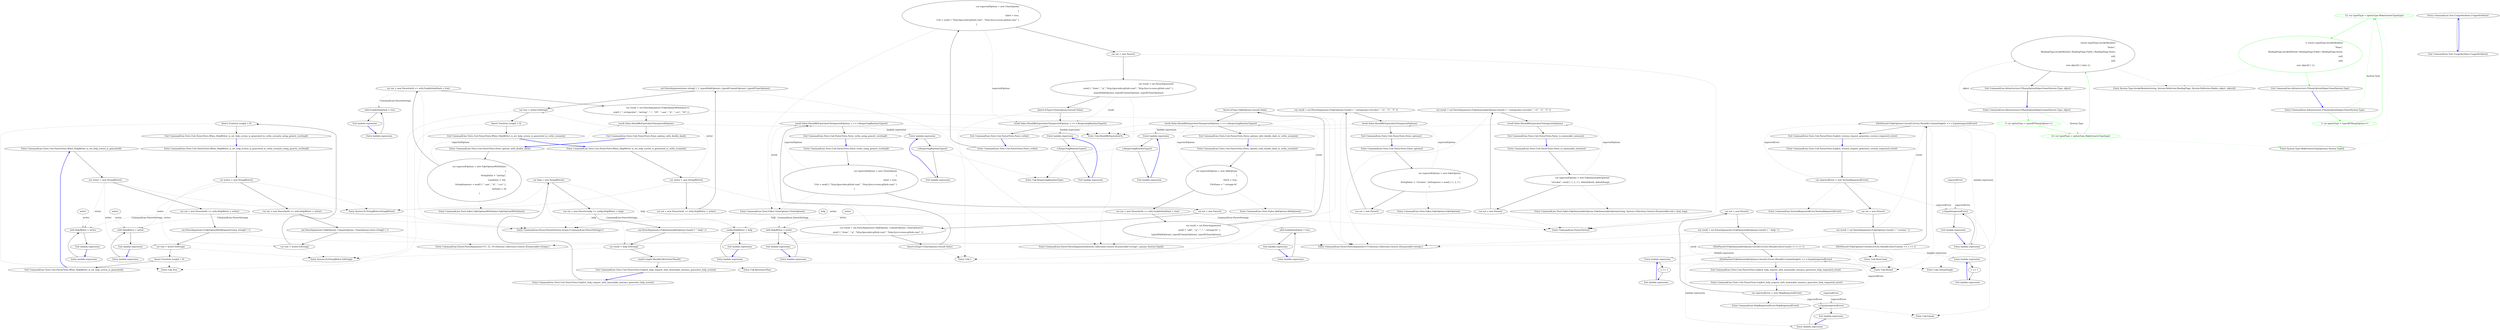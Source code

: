 digraph  {
m0_0 [cluster="CommandLine.Tests.Unit.ParserTests.When_HelpWriter_is_set_help_screen_is_generated()", file="ParserTests.cs", label="Entry CommandLine.Tests.Unit.ParserTests.When_HelpWriter_is_set_help_screen_is_generated()", span="13-13"];
m0_1 [cluster="CommandLine.Tests.Unit.ParserTests.When_HelpWriter_is_set_help_screen_is_generated()", file="ParserTests.cs", label="var writer = new StringWriter()", span="16-16"];
m0_2 [cluster="CommandLine.Tests.Unit.ParserTests.When_HelpWriter_is_set_help_screen_is_generated()", file="ParserTests.cs", label="var sut = new Parser(with => with.HelpWriter = writer)", span="17-17"];
m0_4 [cluster="CommandLine.Tests.Unit.ParserTests.When_HelpWriter_is_set_help_screen_is_generated()", file="ParserTests.cs", label="var text = writer.ToString()", span="23-23"];
m0_3 [cluster="CommandLine.Tests.Unit.ParserTests.When_HelpWriter_is_set_help_screen_is_generated()", file="ParserTests.cs", label="sut.ParseArguments<FakeOptionWithRequired>(new string[] { })", span="20-20"];
m0_5 [cluster="CommandLine.Tests.Unit.ParserTests.When_HelpWriter_is_set_help_screen_is_generated()", file="ParserTests.cs", label="Assert.True(text.Length > 0)", span="24-24"];
m0_6 [cluster="CommandLine.Tests.Unit.ParserTests.When_HelpWriter_is_set_help_screen_is_generated()", file="ParserTests.cs", label="Exit CommandLine.Tests.Unit.ParserTests.When_HelpWriter_is_set_help_screen_is_generated()", span="13-13"];
m0_100 [cluster="CommandLine.Tests.Unit.ParserTests.Explicit_help_request_with_immutable_instance_generates_help_requested_error()", file="ParserTests.cs", label="Entry CommandLine.Tests.Unit.ParserTests.Explicit_help_request_with_immutable_instance_generates_help_requested_error()", span="182-182"];
m0_101 [cluster="CommandLine.Tests.Unit.ParserTests.Explicit_help_request_with_immutable_instance_generates_help_requested_error()", file="ParserTests.cs", label="var expectedError = new HelpRequestedError()", span="185-185"];
m0_102 [cluster="CommandLine.Tests.Unit.ParserTests.Explicit_help_request_with_immutable_instance_generates_help_requested_error()", file="ParserTests.cs", label="var sut = new Parser()", span="186-186"];
m0_105 [cluster="CommandLine.Tests.Unit.ParserTests.Explicit_help_request_with_immutable_instance_generates_help_requested_error()", file="ParserTests.cs", label="((NotParsed<FakeImmutableOptions>)result).Errors.Should().ContainSingle(e => e.Equals(expectedError))", span="193-193"];
m0_103 [cluster="CommandLine.Tests.Unit.ParserTests.Explicit_help_request_with_immutable_instance_generates_help_requested_error()", file="ParserTests.cs", label="var result = sut.ParseArguments<FakeImmutableOptions>(new[] { ''--help'' })", span="189-189"];
m0_104 [cluster="CommandLine.Tests.Unit.ParserTests.Explicit_help_request_with_immutable_instance_generates_help_requested_error()", file="ParserTests.cs", label="((NotParsed<FakeImmutableOptions>)result).Errors.Should().HaveCount(x => x == 1)", span="192-192"];
m0_106 [cluster="CommandLine.Tests.Unit.ParserTests.Explicit_help_request_with_immutable_instance_generates_help_requested_error()", file="ParserTests.cs", label="Exit CommandLine.Tests.Unit.ParserTests.Explicit_help_request_with_immutable_instance_generates_help_requested_error()", span="182-182"];
m0_8 [cluster="CommandLine.Parser.Parser(System.Action<CommandLine.ParserSettings>)", file="ParserTests.cs", label="Entry CommandLine.Parser.Parser(System.Action<CommandLine.ParserSettings>)", span="36-36"];
m0_79 [cluster="CommandLine.Tests.Fakes.CloneOptions.CloneOptions()", file="ParserTests.cs", label="Entry CommandLine.Tests.Fakes.CloneOptions.CloneOptions()", span="33-33"];
m0_11 [cluster="Unk.True", file="ParserTests.cs", label="Entry Unk.True", span=""];
m0_118 [cluster="CommandLine.Tests.Unit.ParserTests.Explicit_help_request_with_immutable_instance_generates_help_screen()", file="ParserTests.cs", label="Entry CommandLine.Tests.Unit.ParserTests.Explicit_help_request_with_immutable_instance_generates_help_screen()", span="198-198"];
m0_119 [cluster="CommandLine.Tests.Unit.ParserTests.Explicit_help_request_with_immutable_instance_generates_help_screen()", file="ParserTests.cs", label="var help = new StringWriter()", span="201-201"];
m0_120 [cluster="CommandLine.Tests.Unit.ParserTests.Explicit_help_request_with_immutable_instance_generates_help_screen()", file="ParserTests.cs", label="var sut = new Parser(config => config.HelpWriter = help)", span="202-202"];
m0_122 [cluster="CommandLine.Tests.Unit.ParserTests.Explicit_help_request_with_immutable_instance_generates_help_screen()", file="ParserTests.cs", label="var result = help.ToString()", span="206-206"];
m0_121 [cluster="CommandLine.Tests.Unit.ParserTests.Explicit_help_request_with_immutable_instance_generates_help_screen()", file="ParserTests.cs", label="sut.ParseArguments<FakeImmutableOptions>(new[] { ''--help'' })", span="205-205"];
m0_123 [cluster="CommandLine.Tests.Unit.ParserTests.Explicit_help_request_with_immutable_instance_generates_help_screen()", file="ParserTests.cs", label="result.Length.Should().BeGreaterThan(0)", span="209-209"];
m0_124 [cluster="CommandLine.Tests.Unit.ParserTests.Explicit_help_request_with_immutable_instance_generates_help_screen()", file="ParserTests.cs", label="Exit CommandLine.Tests.Unit.ParserTests.Explicit_help_request_with_immutable_instance_generates_help_screen()", span="198-198"];
m0_46 [cluster="CommandLine.Tests.Unit.ParserTests.Parse_options_with_double_dash()", file="ParserTests.cs", label="Entry CommandLine.Tests.Unit.ParserTests.Parse_options_with_double_dash()", span="79-79"];
m0_47 [cluster="CommandLine.Tests.Unit.ParserTests.Parse_options_with_double_dash()", file="ParserTests.cs", label="var expectedOptions = new FakeOptionsWithValues\r\n                {\r\n                    StringValue = ''astring'',\r\n                    LongValue = 20L,\r\n                    StringSequence = new[] { ''--aaa'', ''-b'', ''--ccc'' },\r\n                    IntValue = 30\r\n                }", span="82-88"];
m0_48 [cluster="CommandLine.Tests.Unit.ParserTests.Parse_options_with_double_dash()", file="ParserTests.cs", label="var sut = new Parser(with => with.EnableDashDash = true)", span="89-89"];
m0_50 [cluster="CommandLine.Tests.Unit.ParserTests.Parse_options_with_double_dash()", file="ParserTests.cs", label="result.Value.ShouldBeEquivalentTo(expectedOptions)", span="96-96"];
m0_49 [cluster="CommandLine.Tests.Unit.ParserTests.Parse_options_with_double_dash()", file="ParserTests.cs", label="var result = sut.ParseArguments<FakeOptionsWithValues>(\r\n                new[] { ''--stringvalue'', ''astring'', ''--'', ''20'', ''--aaa'', ''-b'', ''--ccc'', ''30'' })", span="92-93"];
m0_51 [cluster="CommandLine.Tests.Unit.ParserTests.Parse_options_with_double_dash()", file="ParserTests.cs", label="Exit CommandLine.Tests.Unit.ParserTests.Parse_options_with_double_dash()", span="79-79"];
m0_110 [cluster="Unk.ContainSingle", file="ParserTests.cs", label="Entry Unk.ContainSingle", span=""];
m0_64 [cluster="Unk.>", file="ParserTests.cs", label="Entry Unk.>", span=""];
m0_22 [cluster="CommandLine.Parser.ParseArguments(System.Collections.Generic.IEnumerable<string>, params System.Type[])", file="ParserTests.cs", label="Entry CommandLine.Parser.ParseArguments(System.Collections.Generic.IEnumerable<string>, params System.Type[])", span="141-141"];
m0_33 [cluster="CommandLine.Parser.ParseArguments<T1, T2, T3>(System.Collections.Generic.IEnumerable<string>)", file="ParserTests.cs", label="Entry CommandLine.Parser.ParseArguments<T1, T2, T3>(System.Collections.Generic.IEnumerable<string>)", span="46-46"];
m0_83 [cluster="CommandLine.Tests.Unit.ParserTests.Parse_verbs_using_generic_overload()", file="ParserTests.cs", label="Entry CommandLine.Tests.Unit.ParserTests.Parse_verbs_using_generic_overload()", span="145-145"];
m0_84 [cluster="CommandLine.Tests.Unit.ParserTests.Parse_verbs_using_generic_overload()", file="ParserTests.cs", label="var expectedOptions = new CloneOptions\r\n            {\r\n                Quiet = true,\r\n                Urls = new[] { ''http://gsscoder.github.com/'', ''http://yes-to-nooo.github.com/'' }\r\n            }", span="148-152"];
m0_85 [cluster="CommandLine.Tests.Unit.ParserTests.Parse_verbs_using_generic_overload()", file="ParserTests.cs", label="var sut = new Parser()", span="153-153"];
m0_88 [cluster="CommandLine.Tests.Unit.ParserTests.Parse_verbs_using_generic_overload()", file="ParserTests.cs", label="result.Value.ShouldBeEquivalentTo(expectedOptions, o => o.RespectingRuntimeTypes())", span="161-161"];
m0_86 [cluster="CommandLine.Tests.Unit.ParserTests.Parse_verbs_using_generic_overload()", file="ParserTests.cs", label="var result = sut.ParseArguments<AddOptions, CommitOptions, CloneOptions>(\r\n                new[] { ''clone'', ''-q'', ''http://gsscoder.github.com/'', ''http://yes-to-nooo.github.com/'' })", span="156-157"];
m0_87 [cluster="CommandLine.Tests.Unit.ParserTests.Parse_verbs_using_generic_overload()", file="ParserTests.cs", label="Assert.IsType<CloneOptions>(result.Value)", span="160-160"];
m0_89 [cluster="CommandLine.Tests.Unit.ParserTests.Parse_verbs_using_generic_overload()", file="ParserTests.cs", label="Exit CommandLine.Tests.Unit.ParserTests.Parse_verbs_using_generic_overload()", span="145-145"];
m0_56 [cluster="CommandLine.Tests.Unit.ParserTests.Parse_options_with_double_dash_in_verbs_scenario()", file="ParserTests.cs", label="Entry CommandLine.Tests.Unit.ParserTests.Parse_options_with_double_dash_in_verbs_scenario()", span="101-101"];
m0_57 [cluster="CommandLine.Tests.Unit.ParserTests.Parse_options_with_double_dash_in_verbs_scenario()", file="ParserTests.cs", label="var expectedOptions = new AddOptions\r\n                {\r\n                    Patch = true,\r\n                    FileName = ''--strange-fn''\r\n                }", span="104-108"];
m0_58 [cluster="CommandLine.Tests.Unit.ParserTests.Parse_options_with_double_dash_in_verbs_scenario()", file="ParserTests.cs", label="var sut = new Parser(with => with.EnableDashDash = true)", span="109-109"];
m0_61 [cluster="CommandLine.Tests.Unit.ParserTests.Parse_options_with_double_dash_in_verbs_scenario()", file="ParserTests.cs", label="result.Value.ShouldBeEquivalentTo(expectedOptions, o => o.RespectingRuntimeTypes())", span="118-118"];
m0_59 [cluster="CommandLine.Tests.Unit.ParserTests.Parse_options_with_double_dash_in_verbs_scenario()", file="ParserTests.cs", label="var result = sut.ParseArguments(\r\n                new[] { ''add'', ''-p'', ''--'', ''--strange-fn'' },\r\n                typeof(AddOptions), typeof(CommitOptions), typeof(CloneOptions))", span="112-114"];
m0_60 [cluster="CommandLine.Tests.Unit.ParserTests.Parse_options_with_double_dash_in_verbs_scenario()", file="ParserTests.cs", label="Assert.IsType<AddOptions>(result.Value)", span="117-117"];
m0_62 [cluster="CommandLine.Tests.Unit.ParserTests.Parse_options_with_double_dash_in_verbs_scenario()", file="ParserTests.cs", label="Exit CommandLine.Tests.Unit.ParserTests.Parse_options_with_double_dash_in_verbs_scenario()", span="101-101"];
m0_7 [cluster="System.IO.StringWriter.StringWriter()", file="ParserTests.cs", label="Entry System.IO.StringWriter.StringWriter()", span="0-0"];
m0_71 [cluster="Unk.RespectingRuntimeTypes", file="ParserTests.cs", label="Entry Unk.RespectingRuntimeTypes", span=""];
m0_125 [cluster="Unk.BeGreaterThan", file="ParserTests.cs", label="Entry Unk.BeGreaterThan", span=""];
m0_129 [cluster="CommandLine.Tests.Unit.ParserTests.Explicit_version_request_generates_version_requested_error()", file="ParserTests.cs", label="Entry CommandLine.Tests.Unit.ParserTests.Explicit_version_request_generates_version_requested_error()", span="214-214"];
m0_130 [cluster="CommandLine.Tests.Unit.ParserTests.Explicit_version_request_generates_version_requested_error()", file="ParserTests.cs", label="var expectedError = new VersionRequestedError()", span="217-217"];
m0_131 [cluster="CommandLine.Tests.Unit.ParserTests.Explicit_version_request_generates_version_requested_error()", file="ParserTests.cs", label="var sut = new Parser()", span="218-218"];
m0_134 [cluster="CommandLine.Tests.Unit.ParserTests.Explicit_version_request_generates_version_requested_error()", file="ParserTests.cs", label="((NotParsed<FakeOptions>)result).Errors.Should().ContainSingle(e => e.Equals(expectedError))", span="225-225"];
m0_132 [cluster="CommandLine.Tests.Unit.ParserTests.Explicit_version_request_generates_version_requested_error()", file="ParserTests.cs", label="var result = sut.ParseArguments<FakeOptions>(new[] { ''--version'' })", span="221-221"];
m0_133 [cluster="CommandLine.Tests.Unit.ParserTests.Explicit_version_request_generates_version_requested_error()", file="ParserTests.cs", label="((NotParsed<FakeOptions>)result).Errors.Should().HaveCount(x => x == 1)", span="224-224"];
m0_135 [cluster="CommandLine.Tests.Unit.ParserTests.Explicit_version_request_generates_version_requested_error()", file="ParserTests.cs", label="Exit CommandLine.Tests.Unit.ParserTests.Explicit_version_request_generates_version_requested_error()", span="214-214"];
m0_136 [cluster="CommandLine.VersionRequestedError.VersionRequestedError()", file="ParserTests.cs", label="Entry CommandLine.VersionRequestedError.VersionRequestedError()", span="421-421"];
m0_44 [cluster="CommandLine.Parser.Parser()", file="ParserTests.cs", label="Entry CommandLine.Parser.Parser()", span="25-25"];
m0_140 [cluster="lambda expression", file="ParserTests.cs", label="Entry lambda expression", span="225-225"];
m0_13 [cluster="lambda expression", file="ParserTests.cs", label="with.HelpWriter = writer", span="17-17"];
m0_12 [cluster="lambda expression", file="ParserTests.cs", label="Entry lambda expression", span="17-17"];
m0_14 [cluster="lambda expression", file="ParserTests.cs", label="Exit lambda expression", span="17-17"];
m0_24 [cluster="lambda expression", file="ParserTests.cs", label="with.HelpWriter = writer", span="33-33"];
m0_23 [cluster="lambda expression", file="ParserTests.cs", label="Entry lambda expression", span="33-33"];
m0_25 [cluster="lambda expression", file="ParserTests.cs", label="Exit lambda expression", span="33-33"];
m0_35 [cluster="lambda expression", file="ParserTests.cs", label="with.HelpWriter = writer", span="49-49"];
m0_34 [cluster="lambda expression", file="ParserTests.cs", label="Entry lambda expression", span="49-49"];
m0_36 [cluster="lambda expression", file="ParserTests.cs", label="Exit lambda expression", span="49-49"];
m0_54 [cluster="lambda expression", file="ParserTests.cs", label="with.EnableDashDash = true", span="89-89"];
m0_53 [cluster="lambda expression", file="ParserTests.cs", label="Entry lambda expression", span="89-89"];
m0_55 [cluster="lambda expression", file="ParserTests.cs", label="Exit lambda expression", span="89-89"];
m0_66 [cluster="lambda expression", file="ParserTests.cs", label="with.EnableDashDash = true", span="109-109"];
m0_68 [cluster="lambda expression", file="ParserTests.cs", label="Entry lambda expression", span="118-118"];
m0_65 [cluster="lambda expression", file="ParserTests.cs", label="Entry lambda expression", span="109-109"];
m0_67 [cluster="lambda expression", file="ParserTests.cs", label="Exit lambda expression", span="109-109"];
m0_69 [cluster="lambda expression", file="ParserTests.cs", label="o.RespectingRuntimeTypes()", span="118-118"];
m0_70 [cluster="lambda expression", file="ParserTests.cs", label="Exit lambda expression", span="118-118"];
m0_80 [cluster="lambda expression", file="ParserTests.cs", label="Entry lambda expression", span="140-140"];
m0_81 [cluster="lambda expression", file="ParserTests.cs", label="o.RespectingRuntimeTypes()", span="140-140"];
m0_82 [cluster="lambda expression", file="ParserTests.cs", label="Exit lambda expression", span="140-140"];
m0_90 [cluster="lambda expression", file="ParserTests.cs", label="Entry lambda expression", span="161-161"];
m0_91 [cluster="lambda expression", file="ParserTests.cs", label="o.RespectingRuntimeTypes()", span="161-161"];
m0_92 [cluster="lambda expression", file="ParserTests.cs", label="Exit lambda expression", span="161-161"];
m0_115 [cluster="lambda expression", file="ParserTests.cs", label="e.Equals(expectedError)", span="193-193"];
m0_111 [cluster="lambda expression", file="ParserTests.cs", label="Entry lambda expression", span="192-192"];
m0_114 [cluster="lambda expression", file="ParserTests.cs", label="Entry lambda expression", span="193-193"];
m0_112 [cluster="lambda expression", file="ParserTests.cs", label="x == 1", span="192-192"];
m0_113 [cluster="lambda expression", file="ParserTests.cs", label="Exit lambda expression", span="192-192"];
m0_116 [cluster="lambda expression", file="ParserTests.cs", label="Exit lambda expression", span="193-193"];
m0_127 [cluster="lambda expression", file="ParserTests.cs", label="config.HelpWriter = help", span="202-202"];
m0_126 [cluster="lambda expression", file="ParserTests.cs", label="Entry lambda expression", span="202-202"];
m0_128 [cluster="lambda expression", file="ParserTests.cs", label="Exit lambda expression", span="202-202"];
m0_141 [cluster="lambda expression", file="ParserTests.cs", label="e.Equals(expectedError)", span="225-225"];
m0_137 [cluster="lambda expression", file="ParserTests.cs", label="Entry lambda expression", span="224-224"];
m0_138 [cluster="lambda expression", file="ParserTests.cs", label="x == 1", span="224-224"];
m0_139 [cluster="lambda expression", file="ParserTests.cs", label="Exit lambda expression", span="224-224"];
m0_142 [cluster="lambda expression", file="ParserTests.cs", label="Exit lambda expression", span="225-225"];
m0_26 [cluster="CommandLine.Tests.Unit.ParserTests.When_HelpWriter_is_set_help_screen_is_generated_in_verbs_scenario_using_generic_overload()", file="ParserTests.cs", label="Entry CommandLine.Tests.Unit.ParserTests.When_HelpWriter_is_set_help_screen_is_generated_in_verbs_scenario_using_generic_overload()", span="45-45"];
m0_27 [cluster="CommandLine.Tests.Unit.ParserTests.When_HelpWriter_is_set_help_screen_is_generated_in_verbs_scenario_using_generic_overload()", file="ParserTests.cs", label="var writer = new StringWriter()", span="48-48"];
m0_28 [cluster="CommandLine.Tests.Unit.ParserTests.When_HelpWriter_is_set_help_screen_is_generated_in_verbs_scenario_using_generic_overload()", file="ParserTests.cs", label="var sut = new Parser(with => with.HelpWriter = writer)", span="49-49"];
m0_30 [cluster="CommandLine.Tests.Unit.ParserTests.When_HelpWriter_is_set_help_screen_is_generated_in_verbs_scenario_using_generic_overload()", file="ParserTests.cs", label="var text = writer.ToString()", span="55-55"];
m0_29 [cluster="CommandLine.Tests.Unit.ParserTests.When_HelpWriter_is_set_help_screen_is_generated_in_verbs_scenario_using_generic_overload()", file="ParserTests.cs", label="sut.ParseArguments<AddOptions, CommitOptions, CloneOptions>(new string[] { })", span="52-52"];
m0_31 [cluster="CommandLine.Tests.Unit.ParserTests.When_HelpWriter_is_set_help_screen_is_generated_in_verbs_scenario_using_generic_overload()", file="ParserTests.cs", label="Assert.True(text.Length > 0)", span="56-56"];
m0_32 [cluster="CommandLine.Tests.Unit.ParserTests.When_HelpWriter_is_set_help_screen_is_generated_in_verbs_scenario_using_generic_overload()", file="ParserTests.cs", label="Exit CommandLine.Tests.Unit.ParserTests.When_HelpWriter_is_set_help_screen_is_generated_in_verbs_scenario_using_generic_overload()", span="45-45"];
m0_108 [cluster="Unk.Should", file="ParserTests.cs", label="Entry Unk.Should", span=""];
m0_117 [cluster="Unk.Equals", file="ParserTests.cs", label="Entry Unk.Equals", span=""];
m0_10 [cluster="System.IO.StringWriter.ToString()", file="ParserTests.cs", label="Entry System.IO.StringWriter.ToString()", span="0-0"];
m0_109 [cluster="Unk.HaveCount", file="ParserTests.cs", label="Entry Unk.HaveCount", span=""];
m0_99 [cluster="CommandLine.Tests.Fakes.FakeImmutableOptions.FakeImmutableOptions(string, System.Collections.Generic.IEnumerable<int>, bool, long)", file="ParserTests.cs", label="Entry CommandLine.Tests.Fakes.FakeImmutableOptions.FakeImmutableOptions(string, System.Collections.Generic.IEnumerable<int>, bool, long)", span="13-13"];
m0_63 [cluster="CommandLine.Tests.Fakes.AddOptions.AddOptions()", file="ParserTests.cs", label="Entry CommandLine.Tests.Fakes.AddOptions.AddOptions()", span="7-7"];
m0_37 [cluster="CommandLine.Tests.Unit.ParserTests.Parse_options()", file="ParserTests.cs", label="Entry CommandLine.Tests.Unit.ParserTests.Parse_options()", span="61-61"];
m0_38 [cluster="CommandLine.Tests.Unit.ParserTests.Parse_options()", file="ParserTests.cs", label="var expectedOptions = new FakeOptions\r\n                {\r\n                    StringValue = ''strvalue'', IntSequence = new[] { 1, 2, 3 }\r\n                }", span="64-67"];
m0_39 [cluster="CommandLine.Tests.Unit.ParserTests.Parse_options()", file="ParserTests.cs", label="var sut = new Parser()", span="68-68"];
m0_41 [cluster="CommandLine.Tests.Unit.ParserTests.Parse_options()", file="ParserTests.cs", label="result.Value.ShouldBeEquivalentTo(expectedOptions)", span="74-74"];
m0_40 [cluster="CommandLine.Tests.Unit.ParserTests.Parse_options()", file="ParserTests.cs", label="var result = sut.ParseArguments<FakeOptions>(new[] { ''--stringvalue=strvalue'', ''-i1'', ''2'', ''3'' })", span="71-71"];
m0_42 [cluster="CommandLine.Tests.Unit.ParserTests.Parse_options()", file="ParserTests.cs", label="Exit CommandLine.Tests.Unit.ParserTests.Parse_options()", span="61-61"];
m0_93 [cluster="CommandLine.Tests.Unit.ParserTests.Parse_to_immutable_instance()", file="ParserTests.cs", label="Entry CommandLine.Tests.Unit.ParserTests.Parse_to_immutable_instance()", span="166-166"];
m0_94 [cluster="CommandLine.Tests.Unit.ParserTests.Parse_to_immutable_instance()", file="ParserTests.cs", label="var expectedOptions = new FakeImmutableOptions(\r\n                ''strvalue'', new[] { 1, 2, 3 }, default(bool), default(long))", span="169-170"];
m0_95 [cluster="CommandLine.Tests.Unit.ParserTests.Parse_to_immutable_instance()", file="ParserTests.cs", label="var sut = new Parser()", span="171-171"];
m0_97 [cluster="CommandLine.Tests.Unit.ParserTests.Parse_to_immutable_instance()", file="ParserTests.cs", label="result.Value.ShouldBeEquivalentTo(expectedOptions)", span="177-177"];
m0_96 [cluster="CommandLine.Tests.Unit.ParserTests.Parse_to_immutable_instance()", file="ParserTests.cs", label="var result = sut.ParseArguments<FakeImmutableOptions>(new[] { ''--stringvalue=strvalue'', ''-i1'', ''2'', ''3'' })", span="174-174"];
m0_98 [cluster="CommandLine.Tests.Unit.ParserTests.Parse_to_immutable_instance()", file="ParserTests.cs", label="Exit CommandLine.Tests.Unit.ParserTests.Parse_to_immutable_instance()", span="166-166"];
m0_15 [cluster="CommandLine.Tests.Unit.ParserTests.When_HelpWriter_is_set_help_screen_is_generated_in_verbs_scenario()", file="ParserTests.cs", label="Entry CommandLine.Tests.Unit.ParserTests.When_HelpWriter_is_set_help_screen_is_generated_in_verbs_scenario()", span="29-29"];
m0_16 [cluster="CommandLine.Tests.Unit.ParserTests.When_HelpWriter_is_set_help_screen_is_generated_in_verbs_scenario()", file="ParserTests.cs", label="var writer = new StringWriter()", span="32-32"];
m0_17 [cluster="CommandLine.Tests.Unit.ParserTests.When_HelpWriter_is_set_help_screen_is_generated_in_verbs_scenario()", file="ParserTests.cs", label="var sut = new Parser(with => with.HelpWriter = writer)", span="33-33"];
m0_19 [cluster="CommandLine.Tests.Unit.ParserTests.When_HelpWriter_is_set_help_screen_is_generated_in_verbs_scenario()", file="ParserTests.cs", label="var text = writer.ToString()", span="39-39"];
m0_18 [cluster="CommandLine.Tests.Unit.ParserTests.When_HelpWriter_is_set_help_screen_is_generated_in_verbs_scenario()", file="ParserTests.cs", label="sut.ParseArguments(new string[] { }, typeof(AddOptions), typeof(CommitOptions), typeof(CloneOptions))", span="36-36"];
m0_20 [cluster="CommandLine.Tests.Unit.ParserTests.When_HelpWriter_is_set_help_screen_is_generated_in_verbs_scenario()", file="ParserTests.cs", label="Assert.True(text.Length > 0)", span="40-40"];
m0_21 [cluster="CommandLine.Tests.Unit.ParserTests.When_HelpWriter_is_set_help_screen_is_generated_in_verbs_scenario()", file="ParserTests.cs", label="Exit CommandLine.Tests.Unit.ParserTests.When_HelpWriter_is_set_help_screen_is_generated_in_verbs_scenario()", span="29-29"];
m0_9 [cluster="CommandLine.Parser.ParseArguments<T>(System.Collections.Generic.IEnumerable<string>)", file="ParserTests.cs", label="Entry CommandLine.Parser.ParseArguments<T>(System.Collections.Generic.IEnumerable<string>)", span="84-84"];
m0_72 [cluster="CommandLine.Tests.Unit.ParserTests.Parse_verbs()", file="ParserTests.cs", label="Entry CommandLine.Tests.Unit.ParserTests.Parse_verbs()", span="123-123"];
m0_73 [cluster="CommandLine.Tests.Unit.ParserTests.Parse_verbs()", file="ParserTests.cs", label="var expectedOptions = new CloneOptions\r\n                {\r\n                    Quiet = true,\r\n                    Urls = new[] { ''http://gsscoder.github.com/'', ''http://yes-to-nooo.github.com/'' }\r\n                }", span="126-130"];
m0_74 [cluster="CommandLine.Tests.Unit.ParserTests.Parse_verbs()", file="ParserTests.cs", label="var sut = new Parser()", span="131-131"];
m0_77 [cluster="CommandLine.Tests.Unit.ParserTests.Parse_verbs()", file="ParserTests.cs", label="result.Value.ShouldBeEquivalentTo(expectedOptions, o => o.RespectingRuntimeTypes())", span="140-140"];
m0_75 [cluster="CommandLine.Tests.Unit.ParserTests.Parse_verbs()", file="ParserTests.cs", label="var result = sut.ParseArguments(\r\n                new[] { ''clone'', ''-q'', ''http://gsscoder.github.com/'', ''http://yes-to-nooo.github.com/'' },\r\n                typeof(AddOptions), typeof(CommitOptions), typeof(CloneOptions))", span="134-136"];
m0_76 [cluster="CommandLine.Tests.Unit.ParserTests.Parse_verbs()", file="ParserTests.cs", label="Assert.IsType<CloneOptions>(result.Value)", span="139-139"];
m0_78 [cluster="CommandLine.Tests.Unit.ParserTests.Parse_verbs()", file="ParserTests.cs", label="Exit CommandLine.Tests.Unit.ParserTests.Parse_verbs()", span="123-123"];
m0_43 [cluster="CommandLine.Tests.Fakes.FakeOptions.FakeOptions()", file="ParserTests.cs", label="Entry CommandLine.Tests.Fakes.FakeOptions.FakeOptions()", span="6-6"];
m0_52 [cluster="CommandLine.Tests.Fakes.FakeOptionsWithValues.FakeOptionsWithValues()", file="ParserTests.cs", label="Entry CommandLine.Tests.Fakes.FakeOptionsWithValues.FakeOptionsWithValues()", span="6-6"];
m0_107 [cluster="CommandLine.HelpRequestedError.HelpRequestedError()", file="ParserTests.cs", label="Entry CommandLine.HelpRequestedError.HelpRequestedError()", span="357-357"];
m0_45 [cluster="Unk.ShouldBeEquivalentTo", file="ParserTests.cs", label="Entry Unk.ShouldBeEquivalentTo", span=""];
m0_143 [file="ParserTests.cs", label=writer, span=""];
m0_144 [file="ParserTests.cs", label=writer, span=""];
m0_145 [file="ParserTests.cs", label=writer, span=""];
m0_146 [file="ParserTests.cs", label=expectedError, span=""];
m0_147 [file="ParserTests.cs", label=help, span=""];
m0_148 [file="ParserTests.cs", label=expectedError, span=""];
m1_10 [cluster="System.Type.InvokeMember(string, System.Reflection.BindingFlags, System.Reflection.Binder, object, object[])", file="PreprocessorGuards.cs", label="Entry System.Type.InvokeMember(string, System.Reflection.BindingFlags, System.Reflection.Binder, object, object[])", span="0-0"];
m1_4 [cluster="CommandLine.Infrastructure.FSharpOptionHelper.Some(System.Type, object)", file="PreprocessorGuards.cs", label="Entry CommandLine.Infrastructure.FSharpOptionHelper.Some(System.Type, object)", span="13-13"];
m1_5 [cluster="CommandLine.Infrastructure.FSharpOptionHelper.Some(System.Type, object)", color=green, community=0, file="PreprocessorGuards.cs", label="3: var optionType = typeof(FSharpOption<>)", span="15-15"];
m1_6 [cluster="CommandLine.Infrastructure.FSharpOptionHelper.Some(System.Type, object)", color=green, community=0, file="PreprocessorGuards.cs", label="23: var typedType = optionType.MakeGenericType(type)", span="16-16"];
m1_7 [cluster="CommandLine.Infrastructure.FSharpOptionHelper.Some(System.Type, object)", file="PreprocessorGuards.cs", label="return typedType.InvokeMember(\r\n                ''Some'',\r\n                BindingFlags.InvokeMethod | BindingFlags.Public | BindingFlags.Static,\r\n                null,\r\n                null,\r\n                new object[] { value });", span="18-23"];
m1_8 [cluster="CommandLine.Infrastructure.FSharpOptionHelper.Some(System.Type, object)", file="PreprocessorGuards.cs", label="Exit CommandLine.Infrastructure.FSharpOptionHelper.Some(System.Type, object)", span="13-13"];
m1_11 [cluster="CommandLine.Infrastructure.FSharpOptionHelper.None(System.Type)", file="PreprocessorGuards.cs", label="Entry CommandLine.Infrastructure.FSharpOptionHelper.None(System.Type)", span="26-26"];
m1_12 [cluster="CommandLine.Infrastructure.FSharpOptionHelper.None(System.Type)", color=green, community=0, file="PreprocessorGuards.cs", label="3: var optionType = typeof(FSharpOption<>)", span="28-28"];
m1_13 [cluster="CommandLine.Infrastructure.FSharpOptionHelper.None(System.Type)", color=green, community=0, file="PreprocessorGuards.cs", label="12: var typedType = optionType.MakeGenericType(type)", span="29-29"];
m1_14 [cluster="CommandLine.Infrastructure.FSharpOptionHelper.None(System.Type)", color=green, community=0, file="PreprocessorGuards.cs", label="3: return typedType.InvokeMember(\r\n                ''None'',\r\n                BindingFlags.InvokeMethod | BindingFlags.Public | BindingFlags.Static,\r\n                null,\r\n                null,\r\n                new object[] { });", span="31-36"];
m1_15 [cluster="CommandLine.Infrastructure.FSharpOptionHelper.None(System.Type)", file="PreprocessorGuards.cs", label="Exit CommandLine.Infrastructure.FSharpOptionHelper.None(System.Type)", span="26-26"];
m1_9 [cluster="System.Type.MakeGenericType(params System.Type[])", file="PreprocessorGuards.cs", label="Entry System.Type.MakeGenericType(params System.Type[])", span="0-0"];
m1_0 [cluster="CommandLine.Text.UsageAttribute.UsageAttribute()", file="PreprocessorGuards.cs", label="Entry CommandLine.Text.UsageAttribute.UsageAttribute()", span="10-10"];
m1_1 [cluster="CommandLine.Text.UsageAttribute.UsageAttribute()", file="PreprocessorGuards.cs", label="Exit CommandLine.Text.UsageAttribute.UsageAttribute()", span="10-10"];
m0_0 -> m0_1  [key=0, style=solid];
m0_1 -> m0_2  [key=0, style=solid];
m0_1 -> m0_7  [key=2, style=dotted];
m0_1 -> m0_13  [color=darkseagreen4, key=1, label=writer, style=dashed];
m0_1 -> m0_4  [color=darkseagreen4, key=1, label=writer, style=dashed];
m0_2 -> m0_3  [key=0, style=solid];
m0_2 -> m0_8  [key=2, style=dotted];
m0_2 -> m0_13  [color=darkseagreen4, key=1, label="CommandLine.ParserSettings", style=dashed];
m0_4 -> m0_5  [key=0, style=solid];
m0_4 -> m0_10  [key=2, style=dotted];
m0_3 -> m0_4  [key=0, style=solid];
m0_3 -> m0_9  [key=2, style=dotted];
m0_5 -> m0_6  [key=0, style=solid];
m0_5 -> m0_11  [key=2, style=dotted];
m0_6 -> m0_0  [color=blue, key=0, style=bold];
m0_100 -> m0_101  [key=0, style=solid];
m0_101 -> m0_102  [key=0, style=solid];
m0_101 -> m0_107  [key=2, style=dotted];
m0_101 -> m0_105  [color=darkseagreen4, key=1, label=expectedError, style=dashed];
m0_101 -> m0_115  [color=darkseagreen4, key=1, label=expectedError, style=dashed];
m0_102 -> m0_103  [key=0, style=solid];
m0_102 -> m0_44  [key=2, style=dotted];
m0_105 -> m0_106  [key=0, style=solid];
m0_105 -> m0_108  [key=2, style=dotted];
m0_105 -> m0_110  [key=2, style=dotted];
m0_105 -> m0_114  [color=darkseagreen4, key=1, label="lambda expression", style=dashed];
m0_103 -> m0_104  [key=0, style=solid];
m0_103 -> m0_9  [key=2, style=dotted];
m0_103 -> m0_105  [color=darkseagreen4, key=1, label=result, style=dashed];
m0_104 -> m0_105  [key=0, style=solid];
m0_104 -> m0_108  [key=2, style=dotted];
m0_104 -> m0_109  [key=2, style=dotted];
m0_104 -> m0_111  [color=darkseagreen4, key=1, label="lambda expression", style=dashed];
m0_106 -> m0_100  [color=blue, key=0, style=bold];
m0_118 -> m0_119  [key=0, style=solid];
m0_119 -> m0_120  [key=0, style=solid];
m0_119 -> m0_7  [key=2, style=dotted];
m0_119 -> m0_127  [color=darkseagreen4, key=1, label=help, style=dashed];
m0_119 -> m0_122  [color=darkseagreen4, key=1, label=help, style=dashed];
m0_120 -> m0_121  [key=0, style=solid];
m0_120 -> m0_8  [key=2, style=dotted];
m0_120 -> m0_127  [color=darkseagreen4, key=1, label="CommandLine.ParserSettings", style=dashed];
m0_122 -> m0_123  [key=0, style=solid];
m0_122 -> m0_10  [key=2, style=dotted];
m0_121 -> m0_122  [key=0, style=solid];
m0_121 -> m0_9  [key=2, style=dotted];
m0_123 -> m0_124  [key=0, style=solid];
m0_123 -> m0_108  [key=2, style=dotted];
m0_123 -> m0_125  [key=2, style=dotted];
m0_124 -> m0_118  [color=blue, key=0, style=bold];
m0_46 -> m0_47  [key=0, style=solid];
m0_47 -> m0_48  [key=0, style=solid];
m0_47 -> m0_52  [key=2, style=dotted];
m0_47 -> m0_50  [color=darkseagreen4, key=1, label=expectedOptions, style=dashed];
m0_48 -> m0_49  [key=0, style=solid];
m0_48 -> m0_8  [key=2, style=dotted];
m0_48 -> m0_54  [color=darkseagreen4, key=1, label="CommandLine.ParserSettings", style=dashed];
m0_50 -> m0_51  [key=0, style=solid];
m0_50 -> m0_45  [key=2, style=dotted];
m0_49 -> m0_50  [key=0, style=solid];
m0_49 -> m0_9  [key=2, style=dotted];
m0_51 -> m0_46  [color=blue, key=0, style=bold];
m0_83 -> m0_84  [key=0, style=solid];
m0_84 -> m0_85  [key=0, style=solid];
m0_84 -> m0_79  [key=2, style=dotted];
m0_84 -> m0_88  [color=darkseagreen4, key=1, label=expectedOptions, style=dashed];
m0_85 -> m0_86  [key=0, style=solid];
m0_85 -> m0_44  [key=2, style=dotted];
m0_88 -> m0_89  [key=0, style=solid];
m0_88 -> m0_45  [key=2, style=dotted];
m0_88 -> m0_90  [color=darkseagreen4, key=1, label="lambda expression", style=dashed];
m0_86 -> m0_87  [key=0, style=solid];
m0_86 -> m0_33  [key=2, style=dotted];
m0_86 -> m0_88  [color=darkseagreen4, key=1, label=result, style=dashed];
m0_87 -> m0_88  [key=0, style=solid];
m0_87 -> m0_64  [key=2, style=dotted];
m0_89 -> m0_83  [color=blue, key=0, style=bold];
m0_56 -> m0_57  [key=0, style=solid];
m0_57 -> m0_58  [key=0, style=solid];
m0_57 -> m0_63  [key=2, style=dotted];
m0_57 -> m0_61  [color=darkseagreen4, key=1, label=expectedOptions, style=dashed];
m0_58 -> m0_59  [key=0, style=solid];
m0_58 -> m0_8  [key=2, style=dotted];
m0_58 -> m0_66  [color=darkseagreen4, key=1, label="CommandLine.ParserSettings", style=dashed];
m0_61 -> m0_62  [key=0, style=solid];
m0_61 -> m0_45  [key=2, style=dotted];
m0_61 -> m0_68  [color=darkseagreen4, key=1, label="lambda expression", style=dashed];
m0_59 -> m0_60  [key=0, style=solid];
m0_59 -> m0_22  [key=2, style=dotted];
m0_59 -> m0_61  [color=darkseagreen4, key=1, label=result, style=dashed];
m0_60 -> m0_61  [key=0, style=solid];
m0_60 -> m0_64  [key=2, style=dotted];
m0_62 -> m0_56  [color=blue, key=0, style=bold];
m0_129 -> m0_130  [key=0, style=solid];
m0_130 -> m0_131  [key=0, style=solid];
m0_130 -> m0_136  [key=2, style=dotted];
m0_130 -> m0_134  [color=darkseagreen4, key=1, label=expectedError, style=dashed];
m0_130 -> m0_141  [color=darkseagreen4, key=1, label=expectedError, style=dashed];
m0_131 -> m0_132  [key=0, style=solid];
m0_131 -> m0_44  [key=2, style=dotted];
m0_134 -> m0_135  [key=0, style=solid];
m0_134 -> m0_108  [key=2, style=dotted];
m0_134 -> m0_110  [key=2, style=dotted];
m0_134 -> m0_140  [color=darkseagreen4, key=1, label="lambda expression", style=dashed];
m0_132 -> m0_133  [key=0, style=solid];
m0_132 -> m0_9  [key=2, style=dotted];
m0_132 -> m0_134  [color=darkseagreen4, key=1, label=result, style=dashed];
m0_133 -> m0_134  [key=0, style=solid];
m0_133 -> m0_108  [key=2, style=dotted];
m0_133 -> m0_109  [key=2, style=dotted];
m0_133 -> m0_137  [color=darkseagreen4, key=1, label="lambda expression", style=dashed];
m0_135 -> m0_129  [color=blue, key=0, style=bold];
m0_140 -> m0_141  [key=0, style=solid];
m0_13 -> m0_14  [key=0, style=solid];
m0_12 -> m0_13  [key=0, style=solid];
m0_14 -> m0_12  [color=blue, key=0, style=bold];
m0_24 -> m0_25  [key=0, style=solid];
m0_23 -> m0_24  [key=0, style=solid];
m0_25 -> m0_23  [color=blue, key=0, style=bold];
m0_35 -> m0_36  [key=0, style=solid];
m0_34 -> m0_35  [key=0, style=solid];
m0_36 -> m0_34  [color=blue, key=0, style=bold];
m0_54 -> m0_55  [key=0, style=solid];
m0_53 -> m0_54  [key=0, style=solid];
m0_55 -> m0_53  [color=blue, key=0, style=bold];
m0_66 -> m0_67  [key=0, style=solid];
m0_68 -> m0_69  [key=0, style=solid];
m0_65 -> m0_66  [key=0, style=solid];
m0_67 -> m0_65  [color=blue, key=0, style=bold];
m0_69 -> m0_70  [key=0, style=solid];
m0_69 -> m0_71  [key=2, style=dotted];
m0_70 -> m0_68  [color=blue, key=0, style=bold];
m0_80 -> m0_81  [key=0, style=solid];
m0_81 -> m0_82  [key=0, style=solid];
m0_81 -> m0_71  [key=2, style=dotted];
m0_82 -> m0_80  [color=blue, key=0, style=bold];
m0_90 -> m0_91  [key=0, style=solid];
m0_91 -> m0_92  [key=0, style=solid];
m0_91 -> m0_71  [key=2, style=dotted];
m0_92 -> m0_90  [color=blue, key=0, style=bold];
m0_115 -> m0_116  [key=0, style=solid];
m0_115 -> m0_117  [key=2, style=dotted];
m0_111 -> m0_112  [key=0, style=solid];
m0_114 -> m0_115  [key=0, style=solid];
m0_112 -> m0_113  [key=0, style=solid];
m0_113 -> m0_111  [color=blue, key=0, style=bold];
m0_116 -> m0_114  [color=blue, key=0, style=bold];
m0_127 -> m0_128  [key=0, style=solid];
m0_126 -> m0_127  [key=0, style=solid];
m0_128 -> m0_126  [color=blue, key=0, style=bold];
m0_141 -> m0_142  [key=0, style=solid];
m0_141 -> m0_117  [key=2, style=dotted];
m0_137 -> m0_138  [key=0, style=solid];
m0_138 -> m0_139  [key=0, style=solid];
m0_139 -> m0_137  [color=blue, key=0, style=bold];
m0_142 -> m0_140  [color=blue, key=0, style=bold];
m0_26 -> m0_27  [key=0, style=solid];
m0_27 -> m0_28  [key=0, style=solid];
m0_27 -> m0_7  [key=2, style=dotted];
m0_27 -> m0_35  [color=darkseagreen4, key=1, label=writer, style=dashed];
m0_27 -> m0_30  [color=darkseagreen4, key=1, label=writer, style=dashed];
m0_28 -> m0_29  [key=0, style=solid];
m0_28 -> m0_8  [key=2, style=dotted];
m0_28 -> m0_35  [color=darkseagreen4, key=1, label="CommandLine.ParserSettings", style=dashed];
m0_30 -> m0_31  [key=0, style=solid];
m0_30 -> m0_10  [key=2, style=dotted];
m0_29 -> m0_30  [key=0, style=solid];
m0_29 -> m0_33  [key=2, style=dotted];
m0_31 -> m0_32  [key=0, style=solid];
m0_31 -> m0_11  [key=2, style=dotted];
m0_32 -> m0_26  [color=blue, key=0, style=bold];
m0_37 -> m0_38  [key=0, style=solid];
m0_38 -> m0_39  [key=0, style=solid];
m0_38 -> m0_43  [key=2, style=dotted];
m0_38 -> m0_41  [color=darkseagreen4, key=1, label=expectedOptions, style=dashed];
m0_39 -> m0_40  [key=0, style=solid];
m0_39 -> m0_44  [key=2, style=dotted];
m0_41 -> m0_42  [key=0, style=solid];
m0_41 -> m0_45  [key=2, style=dotted];
m0_40 -> m0_41  [key=0, style=solid];
m0_40 -> m0_9  [key=2, style=dotted];
m0_42 -> m0_37  [color=blue, key=0, style=bold];
m0_93 -> m0_94  [key=0, style=solid];
m0_94 -> m0_95  [key=0, style=solid];
m0_94 -> m0_99  [key=2, style=dotted];
m0_94 -> m0_97  [color=darkseagreen4, key=1, label=expectedOptions, style=dashed];
m0_95 -> m0_96  [key=0, style=solid];
m0_95 -> m0_44  [key=2, style=dotted];
m0_97 -> m0_98  [key=0, style=solid];
m0_97 -> m0_45  [key=2, style=dotted];
m0_96 -> m0_97  [key=0, style=solid];
m0_96 -> m0_9  [key=2, style=dotted];
m0_98 -> m0_93  [color=blue, key=0, style=bold];
m0_15 -> m0_16  [key=0, style=solid];
m0_16 -> m0_17  [key=0, style=solid];
m0_16 -> m0_7  [key=2, style=dotted];
m0_16 -> m0_24  [color=darkseagreen4, key=1, label=writer, style=dashed];
m0_16 -> m0_19  [color=darkseagreen4, key=1, label=writer, style=dashed];
m0_17 -> m0_18  [key=0, style=solid];
m0_17 -> m0_8  [key=2, style=dotted];
m0_17 -> m0_24  [color=darkseagreen4, key=1, label="CommandLine.ParserSettings", style=dashed];
m0_19 -> m0_20  [key=0, style=solid];
m0_19 -> m0_10  [key=2, style=dotted];
m0_18 -> m0_19  [key=0, style=solid];
m0_18 -> m0_22  [key=2, style=dotted];
m0_20 -> m0_21  [key=0, style=solid];
m0_20 -> m0_11  [key=2, style=dotted];
m0_21 -> m0_15  [color=blue, key=0, style=bold];
m0_72 -> m0_73  [key=0, style=solid];
m0_73 -> m0_74  [key=0, style=solid];
m0_73 -> m0_79  [key=2, style=dotted];
m0_73 -> m0_77  [color=darkseagreen4, key=1, label=expectedOptions, style=dashed];
m0_74 -> m0_75  [key=0, style=solid];
m0_74 -> m0_44  [key=2, style=dotted];
m0_77 -> m0_78  [key=0, style=solid];
m0_77 -> m0_45  [key=2, style=dotted];
m0_77 -> m0_80  [color=darkseagreen4, key=1, label="lambda expression", style=dashed];
m0_75 -> m0_76  [key=0, style=solid];
m0_75 -> m0_22  [key=2, style=dotted];
m0_75 -> m0_77  [color=darkseagreen4, key=1, label=result, style=dashed];
m0_76 -> m0_77  [key=0, style=solid];
m0_76 -> m0_64  [key=2, style=dotted];
m0_78 -> m0_72  [color=blue, key=0, style=bold];
m0_143 -> m0_13  [color=darkseagreen4, key=1, label=writer, style=dashed];
m0_144 -> m0_24  [color=darkseagreen4, key=1, label=writer, style=dashed];
m0_145 -> m0_35  [color=darkseagreen4, key=1, label=writer, style=dashed];
m0_146 -> m0_115  [color=darkseagreen4, key=1, label=expectedError, style=dashed];
m0_147 -> m0_127  [color=darkseagreen4, key=1, label=help, style=dashed];
m0_148 -> m0_141  [color=darkseagreen4, key=1, label=expectedError, style=dashed];
m1_4 -> m1_5  [color=green, key=0, style=solid];
m1_4 -> m1_6  [color=green, key=1, label="System.Type", style=dashed];
m1_4 -> m1_7  [color=darkseagreen4, key=1, label=object, style=dashed];
m1_5 -> m1_6  [color=green, key=0, style=solid];
m1_6 -> m1_7  [color=green, key=0, style=solid];
m1_6 -> m1_9  [color=green, key=2, style=dotted];
m1_7 -> m1_8  [key=0, style=solid];
m1_7 -> m1_10  [key=2, style=dotted];
m1_8 -> m1_4  [color=blue, key=0, style=bold];
m1_11 -> m1_12  [color=green, key=0, style=solid];
m1_11 -> m1_13  [color=green, key=1, label="System.Type", style=dashed];
m1_12 -> m1_13  [color=green, key=0, style=solid];
m1_13 -> m1_14  [color=green, key=0, style=solid];
m1_13 -> m1_9  [color=green, key=2, style=dotted];
m1_14 -> m1_15  [color=green, key=0, style=solid];
m1_14 -> m1_10  [color=green, key=2, style=dotted];
m1_15 -> m1_11  [color=blue, key=0, style=bold];
m1_0 -> m1_1  [key=0, style=solid];
m1_1 -> m1_0  [color=blue, key=0, style=bold];
}
